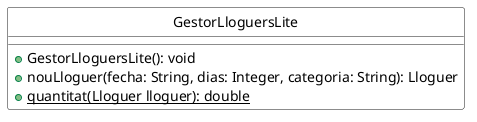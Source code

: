 @startuml
    skinparam class {
        BackgroundColor #ffffff
        ArrowColor #0000FF
    }

    hide circle

    Class GestorLloguersLite {

	+ GestorLloguersLite(): void
	
	+ nouLloguer(fecha: String, dias: Integer, categoria: String): Lloguer
	
	+ {static} quantitat(Lloguer lloguer): double

    }
@enduml